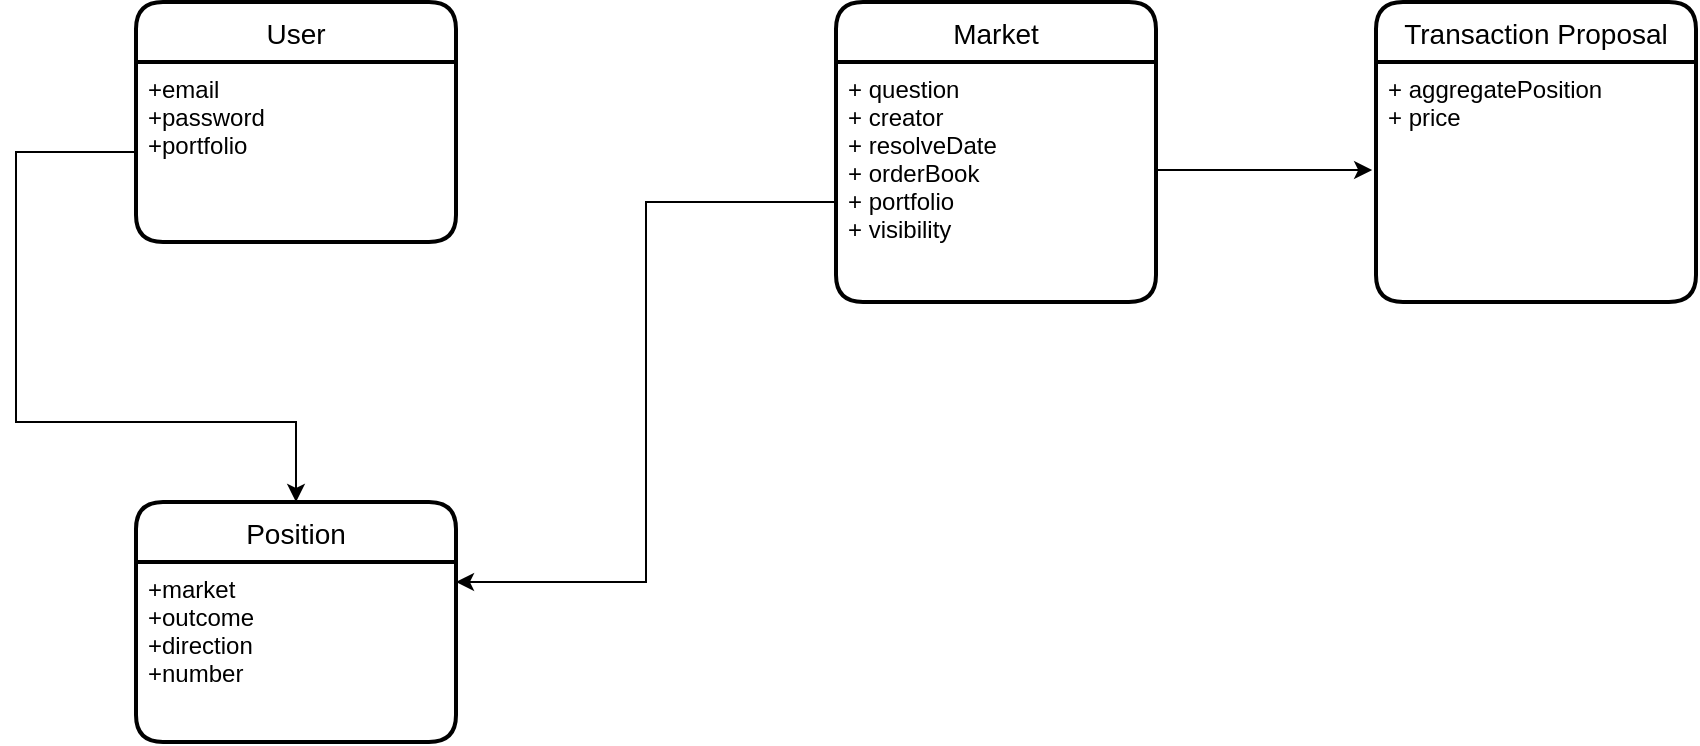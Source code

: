 <mxfile version="16.0.2" type="device"><diagram name="Page-1" id="5d7acffa-a066-3a61-03fe-96351882024d"><mxGraphModel dx="1106" dy="892" grid="1" gridSize="10" guides="1" tooltips="1" connect="1" arrows="1" fold="1" page="1" pageScale="1" pageWidth="1100" pageHeight="850" background="#ffffff" math="0" shadow="0"><root><mxCell id="0"/><mxCell id="1" parent="0"/><mxCell id="fZlT5OOn_qjRwLePI2E6-88" value="User" style="swimlane;childLayout=stackLayout;horizontal=1;startSize=30;horizontalStack=0;rounded=1;fontSize=14;fontStyle=0;strokeWidth=2;resizeParent=0;resizeLast=1;shadow=0;dashed=0;align=center;" vertex="1" parent="1"><mxGeometry x="100" y="210" width="160" height="120" as="geometry"/></mxCell><mxCell id="fZlT5OOn_qjRwLePI2E6-114" value="+email&#10;+password&#10;+portfolio&#10;" style="align=left;strokeColor=none;fillColor=none;spacingLeft=4;fontSize=12;verticalAlign=top;resizable=0;rotatable=0;part=1;" vertex="1" parent="fZlT5OOn_qjRwLePI2E6-88"><mxGeometry y="30" width="160" height="90" as="geometry"/></mxCell><mxCell id="fZlT5OOn_qjRwLePI2E6-106" value="Market" style="swimlane;childLayout=stackLayout;horizontal=1;startSize=30;horizontalStack=0;rounded=1;fontSize=14;fontStyle=0;strokeWidth=2;resizeParent=0;resizeLast=1;shadow=0;dashed=0;align=center;" vertex="1" parent="1"><mxGeometry x="450" y="210" width="160" height="150" as="geometry"/></mxCell><mxCell id="fZlT5OOn_qjRwLePI2E6-107" value="+ question&#10;+ creator&#10;+ resolveDate&#10;+ orderBook&#10;+ portfolio&#10;+ visibility&#10;    &#10;&#10;" style="align=left;strokeColor=none;fillColor=none;spacingLeft=4;fontSize=12;verticalAlign=top;resizable=0;rotatable=0;part=1;" vertex="1" parent="fZlT5OOn_qjRwLePI2E6-106"><mxGeometry y="30" width="160" height="120" as="geometry"/></mxCell><mxCell id="fZlT5OOn_qjRwLePI2E6-109" value="Position" style="swimlane;childLayout=stackLayout;horizontal=1;startSize=30;horizontalStack=0;rounded=1;fontSize=14;fontStyle=0;strokeWidth=2;resizeParent=0;resizeLast=1;shadow=0;dashed=0;align=center;" vertex="1" parent="1"><mxGeometry x="100" y="460" width="160" height="120" as="geometry"/></mxCell><mxCell id="fZlT5OOn_qjRwLePI2E6-110" value="+market&#10;+outcome&#10;+direction&#10;+number&#10;" style="align=left;strokeColor=none;fillColor=none;spacingLeft=4;fontSize=12;verticalAlign=top;resizable=0;rotatable=0;part=1;" vertex="1" parent="fZlT5OOn_qjRwLePI2E6-109"><mxGeometry y="30" width="160" height="90" as="geometry"/></mxCell><mxCell id="fZlT5OOn_qjRwLePI2E6-115" style="edgeStyle=orthogonalEdgeStyle;rounded=0;orthogonalLoop=1;jettySize=auto;html=1;" edge="1" parent="1" source="fZlT5OOn_qjRwLePI2E6-114" target="fZlT5OOn_qjRwLePI2E6-109"><mxGeometry relative="1" as="geometry"><Array as="points"><mxPoint x="40" y="285"/><mxPoint x="40" y="420"/><mxPoint x="180" y="420"/></Array></mxGeometry></mxCell><mxCell id="fZlT5OOn_qjRwLePI2E6-116" style="edgeStyle=orthogonalEdgeStyle;rounded=0;orthogonalLoop=1;jettySize=auto;html=1;entryX=1;entryY=0.111;entryDx=0;entryDy=0;entryPerimeter=0;" edge="1" parent="1" source="fZlT5OOn_qjRwLePI2E6-107" target="fZlT5OOn_qjRwLePI2E6-110"><mxGeometry relative="1" as="geometry"><Array as="points"><mxPoint x="355" y="310"/><mxPoint x="355" y="500"/></Array></mxGeometry></mxCell><mxCell id="fZlT5OOn_qjRwLePI2E6-117" value="Transaction Proposal" style="swimlane;childLayout=stackLayout;horizontal=1;startSize=30;horizontalStack=0;rounded=1;fontSize=14;fontStyle=0;strokeWidth=2;resizeParent=0;resizeLast=1;shadow=0;dashed=0;align=center;" vertex="1" parent="1"><mxGeometry x="720" y="210" width="160" height="150" as="geometry"/></mxCell><mxCell id="fZlT5OOn_qjRwLePI2E6-118" value="+ aggregatePosition&#10;+ price&#10;    &#10;&#10;" style="align=left;strokeColor=none;fillColor=none;spacingLeft=4;fontSize=12;verticalAlign=top;resizable=0;rotatable=0;part=1;" vertex="1" parent="fZlT5OOn_qjRwLePI2E6-117"><mxGeometry y="30" width="160" height="120" as="geometry"/></mxCell><mxCell id="fZlT5OOn_qjRwLePI2E6-119" style="edgeStyle=orthogonalEdgeStyle;rounded=0;orthogonalLoop=1;jettySize=auto;html=1;entryX=-0.012;entryY=0.45;entryDx=0;entryDy=0;entryPerimeter=0;" edge="1" parent="1" source="fZlT5OOn_qjRwLePI2E6-107" target="fZlT5OOn_qjRwLePI2E6-118"><mxGeometry relative="1" as="geometry"><Array as="points"><mxPoint x="640" y="294"/><mxPoint x="640" y="294"/></Array></mxGeometry></mxCell></root></mxGraphModel></diagram></mxfile>